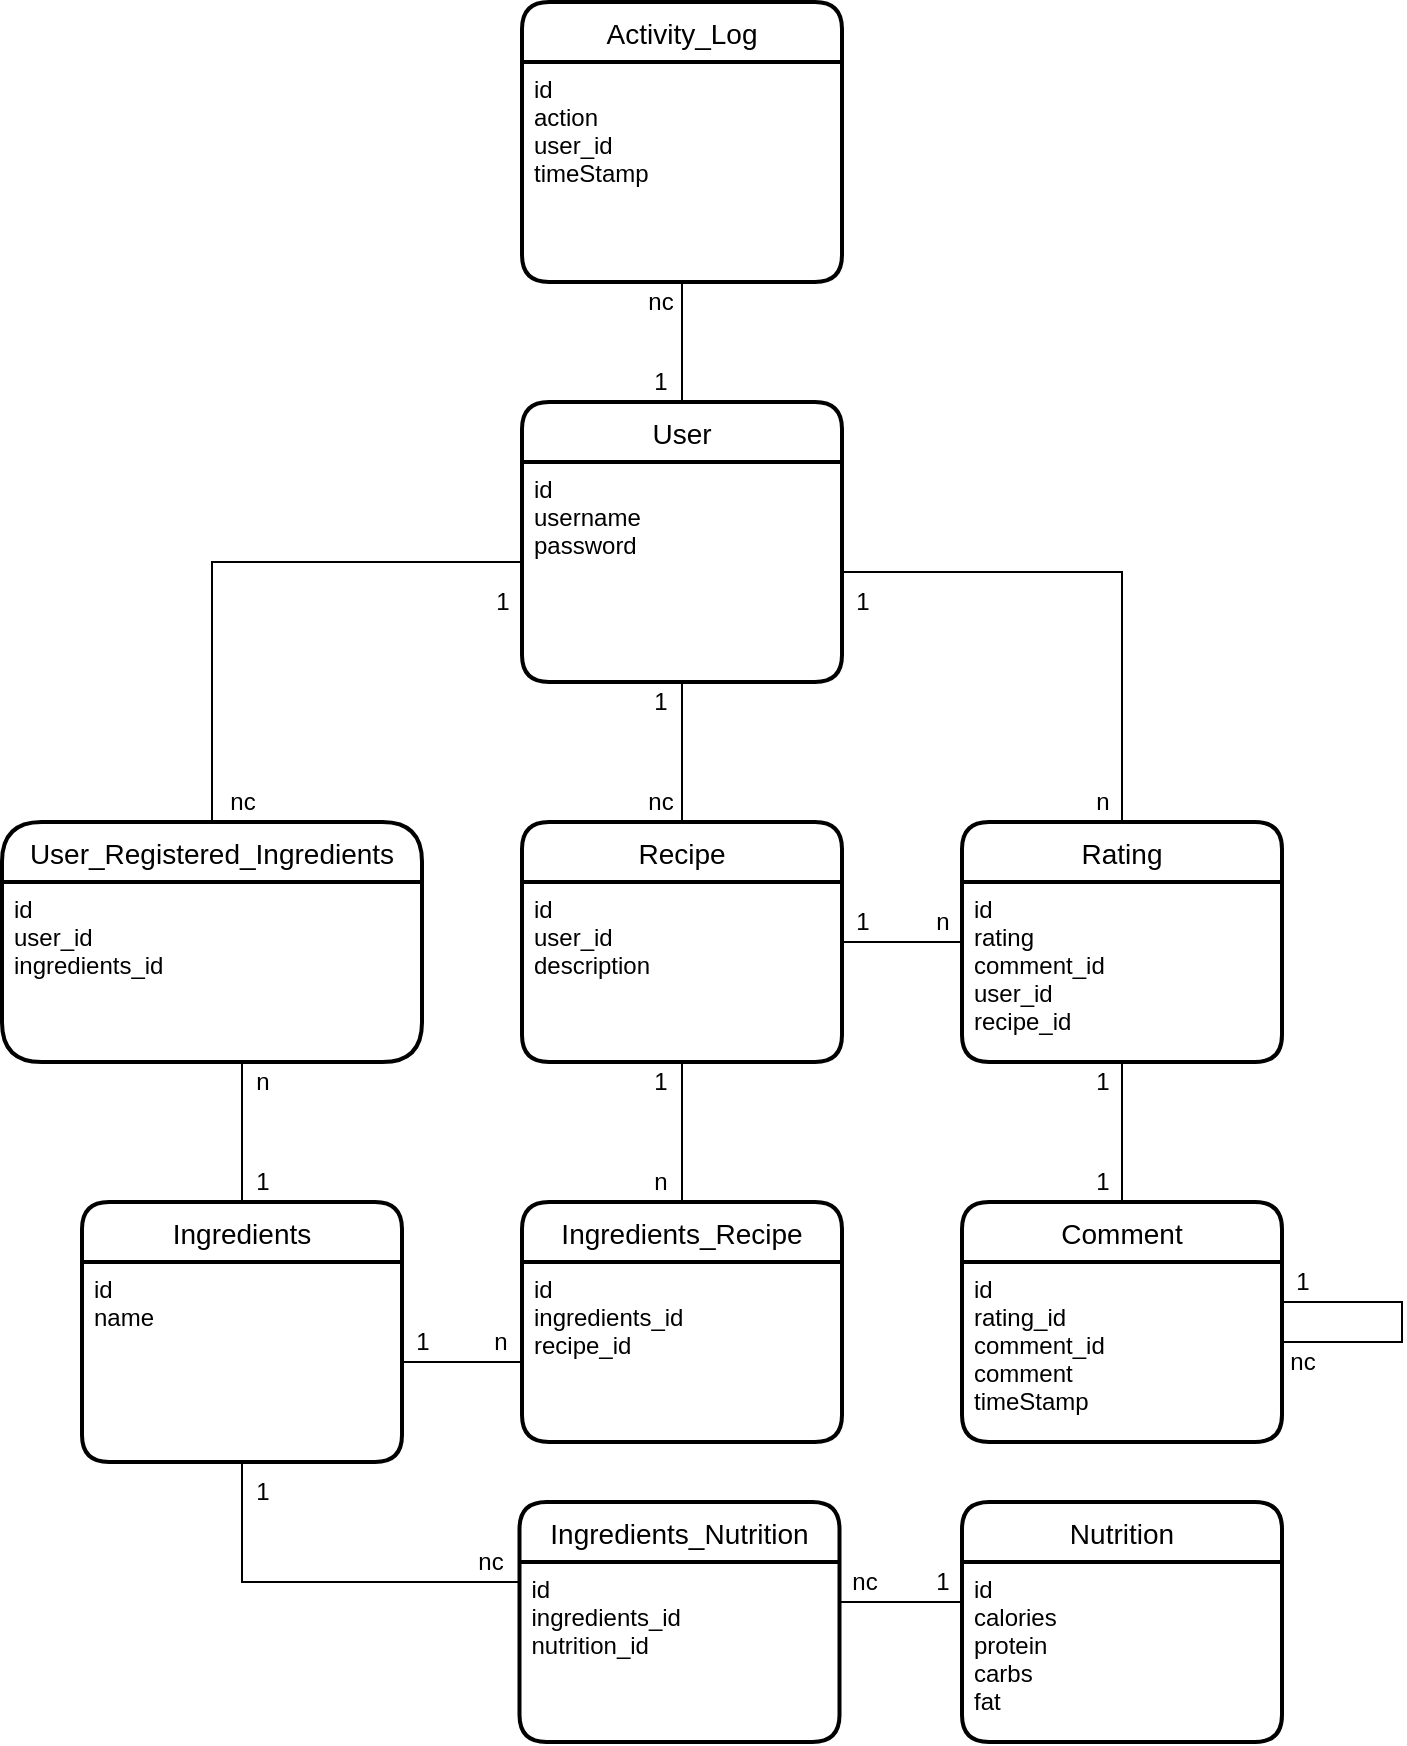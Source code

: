 <mxfile version="14.1.8" type="device"><diagram id="NfqsNibtVHPHWG5z4RFq" name="Page-1"><mxGraphModel dx="853" dy="487" grid="1" gridSize="10" guides="1" tooltips="1" connect="1" arrows="1" fold="1" page="1" pageScale="1" pageWidth="827" pageHeight="1169" math="0" shadow="0"><root><mxCell id="0"/><mxCell id="1" parent="0"/><mxCell id="HuikeNuEfoCwgzQGubNq-1" style="edgeStyle=orthogonalEdgeStyle;rounded=0;orthogonalLoop=1;jettySize=auto;html=1;endArrow=none;endFill=0;" edge="1" parent="1" source="HuikeNuEfoCwgzQGubNq-2" target="HuikeNuEfoCwgzQGubNq-7"><mxGeometry relative="1" as="geometry"><Array as="points"><mxPoint x="430" y="390"/></Array></mxGeometry></mxCell><mxCell id="HuikeNuEfoCwgzQGubNq-57" style="edgeStyle=orthogonalEdgeStyle;rounded=0;orthogonalLoop=1;jettySize=auto;html=1;entryX=0.5;entryY=1;entryDx=0;entryDy=0;endArrow=none;endFill=0;" edge="1" parent="1" source="HuikeNuEfoCwgzQGubNq-2" target="HuikeNuEfoCwgzQGubNq-54"><mxGeometry relative="1" as="geometry"/></mxCell><mxCell id="HuikeNuEfoCwgzQGubNq-2" value="User" style="swimlane;childLayout=stackLayout;horizontal=1;startSize=30;horizontalStack=0;rounded=1;fontSize=14;fontStyle=0;strokeWidth=2;resizeParent=0;resizeLast=1;shadow=0;dashed=0;align=center;" vertex="1" parent="1"><mxGeometry x="350" y="220" width="160" height="140" as="geometry"/></mxCell><mxCell id="HuikeNuEfoCwgzQGubNq-3" value="id&#10;username&#10;password&#10;" style="align=left;strokeColor=none;fillColor=none;spacingLeft=4;fontSize=12;verticalAlign=top;resizable=0;rotatable=0;part=1;" vertex="1" parent="HuikeNuEfoCwgzQGubNq-2"><mxGeometry y="30" width="160" height="110" as="geometry"/></mxCell><mxCell id="HuikeNuEfoCwgzQGubNq-5" value="Ingredients" style="swimlane;childLayout=stackLayout;horizontal=1;startSize=30;horizontalStack=0;rounded=1;fontSize=14;fontStyle=0;strokeWidth=2;resizeParent=0;resizeLast=1;shadow=0;dashed=0;align=center;" vertex="1" parent="1"><mxGeometry x="130" y="620" width="160" height="130" as="geometry"/></mxCell><mxCell id="HuikeNuEfoCwgzQGubNq-6" value="id&#10;name" style="align=left;strokeColor=none;fillColor=none;spacingLeft=4;fontSize=12;verticalAlign=top;resizable=0;rotatable=0;part=1;" vertex="1" parent="HuikeNuEfoCwgzQGubNq-5"><mxGeometry y="30" width="160" height="100" as="geometry"/></mxCell><mxCell id="HuikeNuEfoCwgzQGubNq-7" value="Recipe" style="swimlane;childLayout=stackLayout;horizontal=1;startSize=30;horizontalStack=0;rounded=1;fontSize=14;fontStyle=0;strokeWidth=2;resizeParent=0;resizeLast=1;shadow=0;dashed=0;align=center;" vertex="1" parent="1"><mxGeometry x="350" y="430" width="160" height="120" as="geometry"/></mxCell><mxCell id="HuikeNuEfoCwgzQGubNq-8" value="id&#10;user_id&#10;description" style="align=left;strokeColor=none;fillColor=none;spacingLeft=4;fontSize=12;verticalAlign=top;resizable=0;rotatable=0;part=1;" vertex="1" parent="HuikeNuEfoCwgzQGubNq-7"><mxGeometry y="30" width="160" height="90" as="geometry"/></mxCell><mxCell id="HuikeNuEfoCwgzQGubNq-9" value="n" style="text;html=1;align=center;verticalAlign=middle;resizable=0;points=[];autosize=1;strokeColor=none;fillColor=none;" vertex="1" parent="1"><mxGeometry x="409" y="600" width="20" height="20" as="geometry"/></mxCell><mxCell id="HuikeNuEfoCwgzQGubNq-11" value="1" style="text;html=1;align=center;verticalAlign=middle;resizable=0;points=[];autosize=1;strokeColor=none;fillColor=none;" vertex="1" parent="1"><mxGeometry x="409" y="360" width="20" height="20" as="geometry"/></mxCell><mxCell id="HuikeNuEfoCwgzQGubNq-12" value="nc" style="text;html=1;align=center;verticalAlign=middle;resizable=0;points=[];autosize=1;strokeColor=none;fillColor=none;" vertex="1" parent="1"><mxGeometry x="404" y="410" width="30" height="20" as="geometry"/></mxCell><mxCell id="HuikeNuEfoCwgzQGubNq-14" value="Nutrition" style="swimlane;childLayout=stackLayout;horizontal=1;startSize=30;horizontalStack=0;rounded=1;fontSize=14;fontStyle=0;strokeWidth=2;resizeParent=0;resizeLast=1;shadow=0;dashed=0;align=center;" vertex="1" parent="1"><mxGeometry x="570" y="770" width="160" height="120" as="geometry"/></mxCell><mxCell id="HuikeNuEfoCwgzQGubNq-15" value="id&#10;calories&#10;protein&#10;carbs&#10;fat" style="align=left;strokeColor=none;fillColor=none;spacingLeft=4;fontSize=12;verticalAlign=top;resizable=0;rotatable=0;part=1;" vertex="1" parent="HuikeNuEfoCwgzQGubNq-14"><mxGeometry y="30" width="160" height="90" as="geometry"/></mxCell><mxCell id="HuikeNuEfoCwgzQGubNq-16" value="nc" style="text;html=1;align=center;verticalAlign=middle;resizable=0;points=[];autosize=1;strokeColor=none;fillColor=none;" vertex="1" parent="1"><mxGeometry x="506.25" y="800" width="30" height="20" as="geometry"/></mxCell><mxCell id="HuikeNuEfoCwgzQGubNq-17" value="nc" style="text;html=1;align=center;verticalAlign=middle;resizable=0;points=[];autosize=1;strokeColor=none;fillColor=none;" vertex="1" parent="1"><mxGeometry x="318.75" y="790" width="30" height="20" as="geometry"/></mxCell><mxCell id="HuikeNuEfoCwgzQGubNq-18" style="edgeStyle=orthogonalEdgeStyle;rounded=0;orthogonalLoop=1;jettySize=auto;html=1;entryX=1;entryY=0.5;entryDx=0;entryDy=0;endArrow=none;endFill=0;" edge="1" parent="1" source="HuikeNuEfoCwgzQGubNq-19" target="HuikeNuEfoCwgzQGubNq-3"><mxGeometry relative="1" as="geometry"><Array as="points"><mxPoint x="650" y="305"/></Array></mxGeometry></mxCell><mxCell id="HuikeNuEfoCwgzQGubNq-19" value="Rating" style="swimlane;childLayout=stackLayout;horizontal=1;startSize=30;horizontalStack=0;rounded=1;fontSize=14;fontStyle=0;strokeWidth=2;resizeParent=0;resizeLast=1;shadow=0;dashed=0;align=center;" vertex="1" parent="1"><mxGeometry x="570" y="430" width="160" height="120" as="geometry"/></mxCell><mxCell id="HuikeNuEfoCwgzQGubNq-20" value="id&#10;rating&#10;comment_id&#10;user_id&#10;recipe_id" style="align=left;strokeColor=none;fillColor=none;spacingLeft=4;fontSize=12;verticalAlign=top;resizable=0;rotatable=0;part=1;" vertex="1" parent="HuikeNuEfoCwgzQGubNq-19"><mxGeometry y="30" width="160" height="90" as="geometry"/></mxCell><mxCell id="HuikeNuEfoCwgzQGubNq-21" style="edgeStyle=orthogonalEdgeStyle;rounded=0;orthogonalLoop=1;jettySize=auto;html=1;endArrow=none;endFill=0;" edge="1" parent="1" source="HuikeNuEfoCwgzQGubNq-19" target="HuikeNuEfoCwgzQGubNq-7"><mxGeometry relative="1" as="geometry"><mxPoint x="530" y="520" as="sourcePoint"/><Array as="points"><mxPoint x="540" y="490"/><mxPoint x="540" y="490"/></Array></mxGeometry></mxCell><mxCell id="HuikeNuEfoCwgzQGubNq-22" value="1" style="text;html=1;align=center;verticalAlign=middle;resizable=0;points=[];autosize=1;" vertex="1" parent="1"><mxGeometry x="510" y="310" width="20" height="20" as="geometry"/></mxCell><mxCell id="HuikeNuEfoCwgzQGubNq-23" value="1" style="text;html=1;align=center;verticalAlign=middle;resizable=0;points=[];autosize=1;" vertex="1" parent="1"><mxGeometry x="510" y="470" width="20" height="20" as="geometry"/></mxCell><mxCell id="HuikeNuEfoCwgzQGubNq-24" value="n" style="text;html=1;align=center;verticalAlign=middle;resizable=0;points=[];autosize=1;strokeColor=none;fillColor=none;" vertex="1" parent="1"><mxGeometry x="630" y="410" width="20" height="20" as="geometry"/></mxCell><mxCell id="HuikeNuEfoCwgzQGubNq-25" value="n" style="text;html=1;align=center;verticalAlign=middle;resizable=0;points=[];autosize=1;strokeColor=none;fillColor=none;" vertex="1" parent="1"><mxGeometry x="550" y="470" width="20" height="20" as="geometry"/></mxCell><mxCell id="HuikeNuEfoCwgzQGubNq-38" style="edgeStyle=orthogonalEdgeStyle;rounded=0;orthogonalLoop=1;jettySize=auto;html=1;endArrow=none;endFill=0;" edge="1" parent="1" source="HuikeNuEfoCwgzQGubNq-26" target="HuikeNuEfoCwgzQGubNq-3"><mxGeometry relative="1" as="geometry"><Array as="points"><mxPoint x="195" y="300"/></Array></mxGeometry></mxCell><mxCell id="HuikeNuEfoCwgzQGubNq-26" value="User_Registered_Ingredients" style="swimlane;childLayout=stackLayout;horizontal=1;startSize=30;horizontalStack=0;rounded=1;fontSize=14;fontStyle=0;strokeWidth=2;resizeParent=0;resizeLast=1;shadow=0;dashed=0;align=center;arcSize=22;" vertex="1" parent="1"><mxGeometry x="90" y="430" width="210" height="120" as="geometry"/></mxCell><mxCell id="HuikeNuEfoCwgzQGubNq-27" value="id&#10;user_id&#10;ingredients_id" style="align=left;strokeColor=none;fillColor=none;spacingLeft=4;fontSize=12;verticalAlign=top;resizable=0;rotatable=0;part=1;" vertex="1" parent="HuikeNuEfoCwgzQGubNq-26"><mxGeometry y="30" width="210" height="90" as="geometry"/></mxCell><mxCell id="HuikeNuEfoCwgzQGubNq-43" value="n" style="text;html=1;align=center;verticalAlign=middle;resizable=0;points=[];autosize=1;strokeColor=none;fillColor=none;" vertex="1" parent="1"><mxGeometry x="328.75" y="680" width="20" height="20" as="geometry"/></mxCell><mxCell id="HuikeNuEfoCwgzQGubNq-44" style="edgeStyle=orthogonalEdgeStyle;rounded=0;orthogonalLoop=1;jettySize=auto;html=1;endArrow=none;endFill=0;" edge="1" parent="1" source="HuikeNuEfoCwgzQGubNq-27" target="HuikeNuEfoCwgzQGubNq-5"><mxGeometry relative="1" as="geometry"><mxPoint x="70" y="670" as="targetPoint"/><Array as="points"><mxPoint x="210" y="570"/><mxPoint x="210" y="570"/></Array></mxGeometry></mxCell><mxCell id="HuikeNuEfoCwgzQGubNq-45" value="1" style="text;html=1;align=center;verticalAlign=middle;resizable=0;points=[];autosize=1;strokeColor=none;fillColor=none;" vertex="1" parent="1"><mxGeometry x="210" y="600" width="20" height="20" as="geometry"/></mxCell><mxCell id="HuikeNuEfoCwgzQGubNq-46" value="n" style="text;html=1;align=center;verticalAlign=middle;resizable=0;points=[];autosize=1;strokeColor=none;fillColor=none;" vertex="1" parent="1"><mxGeometry x="210" y="550" width="20" height="20" as="geometry"/></mxCell><mxCell id="HuikeNuEfoCwgzQGubNq-50" value="1" style="text;html=1;align=center;verticalAlign=middle;resizable=0;points=[];autosize=1;strokeColor=none;fillColor=none;" vertex="1" parent="1"><mxGeometry x="330" y="310" width="20" height="20" as="geometry"/></mxCell><mxCell id="HuikeNuEfoCwgzQGubNq-52" value="nc" style="text;html=1;align=center;verticalAlign=middle;resizable=0;points=[];autosize=1;strokeColor=none;fillColor=none;" vertex="1" parent="1"><mxGeometry x="195" y="410" width="30" height="20" as="geometry"/></mxCell><mxCell id="HuikeNuEfoCwgzQGubNq-53" value="Activity_Log" style="swimlane;childLayout=stackLayout;horizontal=1;startSize=30;horizontalStack=0;rounded=1;fontSize=14;fontStyle=0;strokeWidth=2;resizeParent=0;resizeLast=1;shadow=0;dashed=0;align=center;" vertex="1" parent="1"><mxGeometry x="350" y="20" width="160" height="140" as="geometry"/></mxCell><mxCell id="HuikeNuEfoCwgzQGubNq-54" value="id&#10;action&#10;user_id&#10;timeStamp" style="align=left;strokeColor=none;fillColor=none;spacingLeft=4;fontSize=12;verticalAlign=top;resizable=0;rotatable=0;part=1;" vertex="1" parent="HuikeNuEfoCwgzQGubNq-53"><mxGeometry y="30" width="160" height="110" as="geometry"/></mxCell><mxCell id="HuikeNuEfoCwgzQGubNq-59" value="1" style="text;html=1;align=center;verticalAlign=middle;resizable=0;points=[];autosize=1;strokeColor=none;fillColor=none;" vertex="1" parent="1"><mxGeometry x="409" y="200" width="20" height="20" as="geometry"/></mxCell><mxCell id="HuikeNuEfoCwgzQGubNq-60" value="nc" style="text;html=1;align=center;verticalAlign=middle;resizable=0;points=[];autosize=1;strokeColor=none;fillColor=none;" vertex="1" parent="1"><mxGeometry x="404" y="160" width="30" height="20" as="geometry"/></mxCell><mxCell id="HuikeNuEfoCwgzQGubNq-61" style="edgeStyle=orthogonalEdgeStyle;rounded=0;orthogonalLoop=1;jettySize=auto;html=1;endArrow=none;endFill=0;" edge="1" parent="1" source="HuikeNuEfoCwgzQGubNq-8" target="HuikeNuEfoCwgzQGubNq-69"><mxGeometry relative="1" as="geometry"><Array as="points"><mxPoint x="430" y="570"/><mxPoint x="430" y="570"/></Array></mxGeometry></mxCell><mxCell id="HuikeNuEfoCwgzQGubNq-63" value="Ingredients_Nutrition" style="swimlane;childLayout=stackLayout;horizontal=1;startSize=30;horizontalStack=0;rounded=1;fontSize=14;fontStyle=0;strokeWidth=2;resizeParent=0;resizeLast=1;shadow=0;dashed=0;align=center;" vertex="1" parent="1"><mxGeometry x="348.75" y="770" width="160" height="120" as="geometry"/></mxCell><mxCell id="HuikeNuEfoCwgzQGubNq-64" value="id&#10;ingredients_id&#10;nutrition_id&#10;" style="align=left;strokeColor=none;fillColor=none;spacingLeft=4;fontSize=12;verticalAlign=top;resizable=0;rotatable=0;part=1;" vertex="1" parent="HuikeNuEfoCwgzQGubNq-63"><mxGeometry y="30" width="160" height="90" as="geometry"/></mxCell><mxCell id="HuikeNuEfoCwgzQGubNq-65" style="edgeStyle=orthogonalEdgeStyle;rounded=0;orthogonalLoop=1;jettySize=auto;html=1;endArrow=none;endFill=0;" edge="1" parent="1" source="HuikeNuEfoCwgzQGubNq-6" target="HuikeNuEfoCwgzQGubNq-63"><mxGeometry relative="1" as="geometry"><Array as="points"><mxPoint x="210" y="810"/></Array></mxGeometry></mxCell><mxCell id="HuikeNuEfoCwgzQGubNq-66" style="edgeStyle=orthogonalEdgeStyle;rounded=0;orthogonalLoop=1;jettySize=auto;html=1;endArrow=none;endFill=0;" edge="1" parent="1" source="HuikeNuEfoCwgzQGubNq-15" target="HuikeNuEfoCwgzQGubNq-63"><mxGeometry relative="1" as="geometry"><Array as="points"><mxPoint x="548.75" y="820"/><mxPoint x="548.75" y="820"/></Array></mxGeometry></mxCell><mxCell id="HuikeNuEfoCwgzQGubNq-67" value="1" style="text;html=1;align=center;verticalAlign=middle;resizable=0;points=[];autosize=1;" vertex="1" parent="1"><mxGeometry x="550" y="800" width="20" height="20" as="geometry"/></mxCell><mxCell id="HuikeNuEfoCwgzQGubNq-68" value="1" style="text;html=1;align=center;verticalAlign=middle;resizable=0;points=[];autosize=1;" vertex="1" parent="1"><mxGeometry x="210" y="755" width="20" height="20" as="geometry"/></mxCell><mxCell id="HuikeNuEfoCwgzQGubNq-69" value="Ingredients_Recipe" style="swimlane;childLayout=stackLayout;horizontal=1;startSize=30;horizontalStack=0;rounded=1;fontSize=14;fontStyle=0;strokeWidth=2;resizeParent=0;resizeLast=1;shadow=0;dashed=0;align=center;" vertex="1" parent="1"><mxGeometry x="350" y="620" width="160" height="120" as="geometry"/></mxCell><mxCell id="HuikeNuEfoCwgzQGubNq-70" value="id&#10;ingredients_id&#10;recipe_id" style="align=left;strokeColor=none;fillColor=none;spacingLeft=4;fontSize=12;verticalAlign=top;resizable=0;rotatable=0;part=1;" vertex="1" parent="HuikeNuEfoCwgzQGubNq-69"><mxGeometry y="30" width="160" height="90" as="geometry"/></mxCell><mxCell id="HuikeNuEfoCwgzQGubNq-71" style="edgeStyle=orthogonalEdgeStyle;rounded=0;orthogonalLoop=1;jettySize=auto;html=1;endArrow=none;endFill=0;" edge="1" parent="1" source="HuikeNuEfoCwgzQGubNq-70" target="HuikeNuEfoCwgzQGubNq-5"><mxGeometry relative="1" as="geometry"><Array as="points"><mxPoint x="320" y="700"/><mxPoint x="320" y="700"/></Array></mxGeometry></mxCell><mxCell id="HuikeNuEfoCwgzQGubNq-72" value="1" style="text;html=1;align=center;verticalAlign=middle;resizable=0;points=[];autosize=1;" vertex="1" parent="1"><mxGeometry x="290" y="680" width="20" height="20" as="geometry"/></mxCell><mxCell id="HuikeNuEfoCwgzQGubNq-73" value="1" style="text;html=1;align=center;verticalAlign=middle;resizable=0;points=[];autosize=1;" vertex="1" parent="1"><mxGeometry x="409" y="550" width="20" height="20" as="geometry"/></mxCell><mxCell id="HuikeNuEfoCwgzQGubNq-124" value="Comment" style="swimlane;childLayout=stackLayout;horizontal=1;startSize=30;horizontalStack=0;rounded=1;fontSize=14;fontStyle=0;strokeWidth=2;resizeParent=0;resizeLast=1;shadow=0;dashed=0;align=center;" vertex="1" parent="1"><mxGeometry x="570" y="620" width="160" height="120" as="geometry"/></mxCell><mxCell id="HuikeNuEfoCwgzQGubNq-125" value="id&#10;rating_id&#10;comment_id&#10;comment&#10;timeStamp" style="align=left;strokeColor=none;fillColor=none;spacingLeft=4;fontSize=12;verticalAlign=top;resizable=0;rotatable=0;part=1;" vertex="1" parent="HuikeNuEfoCwgzQGubNq-124"><mxGeometry y="30" width="160" height="90" as="geometry"/></mxCell><mxCell id="HuikeNuEfoCwgzQGubNq-126" style="edgeStyle=orthogonalEdgeStyle;rounded=0;orthogonalLoop=1;jettySize=auto;html=1;endArrow=none;endFill=0;" edge="1" parent="1" source="HuikeNuEfoCwgzQGubNq-20" target="HuikeNuEfoCwgzQGubNq-124"><mxGeometry relative="1" as="geometry"/></mxCell><mxCell id="HuikeNuEfoCwgzQGubNq-127" value="1" style="text;html=1;align=center;verticalAlign=middle;resizable=0;points=[];autosize=1;" vertex="1" parent="1"><mxGeometry x="630" y="550" width="20" height="20" as="geometry"/></mxCell><mxCell id="HuikeNuEfoCwgzQGubNq-128" value="1" style="text;html=1;align=center;verticalAlign=middle;resizable=0;points=[];autosize=1;" vertex="1" parent="1"><mxGeometry x="630" y="600" width="20" height="20" as="geometry"/></mxCell><mxCell id="HuikeNuEfoCwgzQGubNq-129" style="edgeStyle=orthogonalEdgeStyle;rounded=0;orthogonalLoop=1;jettySize=auto;html=1;endArrow=none;endFill=0;" edge="1" parent="1" source="HuikeNuEfoCwgzQGubNq-124" target="HuikeNuEfoCwgzQGubNq-124"><mxGeometry relative="1" as="geometry"><Array as="points"><mxPoint x="790" y="680"/></Array></mxGeometry></mxCell><mxCell id="HuikeNuEfoCwgzQGubNq-130" value="1" style="text;html=1;align=center;verticalAlign=middle;resizable=0;points=[];autosize=1;" vertex="1" parent="1"><mxGeometry x="730" y="650" width="20" height="20" as="geometry"/></mxCell><mxCell id="HuikeNuEfoCwgzQGubNq-131" value="nc" style="text;html=1;align=center;verticalAlign=middle;resizable=0;points=[];autosize=1;" vertex="1" parent="1"><mxGeometry x="725" y="690" width="30" height="20" as="geometry"/></mxCell></root></mxGraphModel></diagram></mxfile>